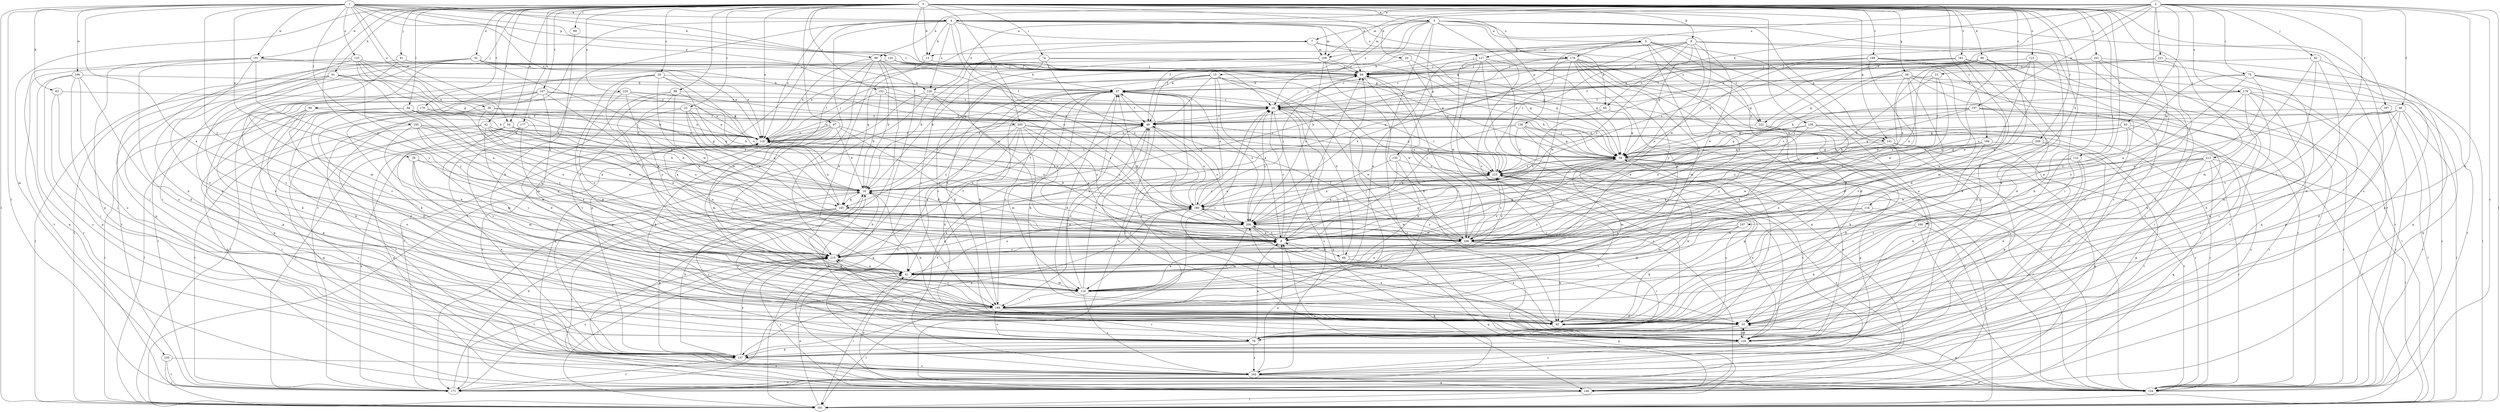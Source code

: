 strict digraph  {
0;
1;
2;
3;
4;
5;
7;
8;
9;
10;
13;
15;
16;
20;
21;
22;
24;
32;
33;
34;
38;
39;
41;
42;
46;
49;
56;
58;
61;
63;
65;
66;
67;
69;
74;
75;
76;
80;
81;
82;
83;
84;
86;
88;
93;
94;
97;
98;
100;
101;
105;
107;
109;
110;
116;
119;
122;
123;
125;
126;
127;
128;
134;
135;
136;
137;
141;
145;
146;
152;
154;
156;
161;
162;
167;
168;
170;
171;
177;
178;
179;
180;
181;
184;
187;
188;
189;
191;
196;
197;
198;
205;
206;
209;
212;
215;
220;
221;
222;
223;
0 -> 3  [label=a];
0 -> 9  [label=b];
0 -> 10  [label=b];
0 -> 13  [label=b];
0 -> 20  [label=c];
0 -> 21  [label=c];
0 -> 22  [label=c];
0 -> 32  [label=d];
0 -> 34  [label=e];
0 -> 42  [label=f];
0 -> 56  [label=g];
0 -> 58  [label=g];
0 -> 61  [label=h];
0 -> 69  [label=i];
0 -> 74  [label=i];
0 -> 80  [label=j];
0 -> 81  [label=j];
0 -> 86  [label=k];
0 -> 94  [label=l];
0 -> 97  [label=l];
0 -> 98  [label=l];
0 -> 105  [label=m];
0 -> 116  [label=n];
0 -> 119  [label=n];
0 -> 122  [label=o];
0 -> 123  [label=o];
0 -> 141  [label=q];
0 -> 152  [label=r];
0 -> 156  [label=s];
0 -> 161  [label=s];
0 -> 162  [label=s];
0 -> 167  [label=t];
0 -> 168  [label=t];
0 -> 170  [label=t];
0 -> 177  [label=u];
0 -> 181  [label=v];
0 -> 184  [label=v];
0 -> 187  [label=v];
0 -> 188  [label=v];
0 -> 191  [label=w];
0 -> 205  [label=x];
0 -> 209  [label=y];
0 -> 212  [label=y];
0 -> 215  [label=y];
0 -> 220  [label=z];
1 -> 4  [label=a];
1 -> 24  [label=c];
1 -> 34  [label=e];
1 -> 38  [label=e];
1 -> 39  [label=e];
1 -> 41  [label=e];
1 -> 63  [label=h];
1 -> 88  [label=k];
1 -> 100  [label=l];
1 -> 101  [label=l];
1 -> 125  [label=o];
1 -> 126  [label=o];
1 -> 134  [label=p];
1 -> 141  [label=q];
1 -> 171  [label=t];
1 -> 178  [label=u];
1 -> 191  [label=w];
1 -> 196  [label=w];
1 -> 205  [label=x];
1 -> 215  [label=y];
2 -> 4  [label=a];
2 -> 24  [label=c];
2 -> 46  [label=f];
2 -> 49  [label=f];
2 -> 65  [label=h];
2 -> 75  [label=i];
2 -> 76  [label=i];
2 -> 82  [label=j];
2 -> 83  [label=j];
2 -> 88  [label=k];
2 -> 93  [label=k];
2 -> 101  [label=l];
2 -> 107  [label=m];
2 -> 109  [label=m];
2 -> 154  [label=r];
2 -> 178  [label=u];
2 -> 179  [label=u];
2 -> 197  [label=w];
2 -> 221  [label=z];
2 -> 222  [label=z];
3 -> 5  [label=a];
3 -> 7  [label=a];
3 -> 49  [label=f];
3 -> 101  [label=l];
3 -> 109  [label=m];
3 -> 126  [label=o];
3 -> 135  [label=p];
3 -> 136  [label=p];
3 -> 141  [label=q];
3 -> 145  [label=q];
3 -> 154  [label=r];
3 -> 162  [label=s];
3 -> 189  [label=v];
3 -> 198  [label=w];
4 -> 7  [label=a];
4 -> 13  [label=b];
4 -> 76  [label=i];
4 -> 84  [label=j];
4 -> 101  [label=l];
4 -> 109  [label=m];
4 -> 119  [label=n];
4 -> 126  [label=o];
4 -> 127  [label=o];
4 -> 171  [label=t];
4 -> 180  [label=u];
4 -> 189  [label=v];
4 -> 206  [label=x];
4 -> 222  [label=z];
5 -> 84  [label=j];
5 -> 93  [label=k];
5 -> 127  [label=o];
5 -> 128  [label=o];
5 -> 137  [label=p];
5 -> 215  [label=y];
5 -> 222  [label=z];
5 -> 223  [label=z];
7 -> 8  [label=a];
7 -> 58  [label=g];
7 -> 65  [label=h];
7 -> 109  [label=m];
7 -> 145  [label=q];
8 -> 24  [label=c];
8 -> 58  [label=g];
8 -> 66  [label=h];
8 -> 84  [label=j];
8 -> 206  [label=x];
8 -> 215  [label=y];
9 -> 8  [label=a];
9 -> 13  [label=b];
9 -> 33  [label=d];
9 -> 49  [label=f];
9 -> 58  [label=g];
9 -> 76  [label=i];
9 -> 145  [label=q];
9 -> 198  [label=w];
9 -> 206  [label=x];
9 -> 223  [label=z];
10 -> 15  [label=b];
10 -> 58  [label=g];
10 -> 223  [label=z];
13 -> 41  [label=e];
13 -> 84  [label=j];
15 -> 8  [label=a];
15 -> 49  [label=f];
15 -> 66  [label=h];
15 -> 67  [label=h];
15 -> 93  [label=k];
15 -> 154  [label=r];
15 -> 180  [label=u];
15 -> 189  [label=v];
15 -> 198  [label=w];
16 -> 24  [label=c];
16 -> 49  [label=f];
16 -> 76  [label=i];
16 -> 145  [label=q];
16 -> 171  [label=t];
16 -> 180  [label=u];
20 -> 41  [label=e];
20 -> 67  [label=h];
20 -> 145  [label=q];
20 -> 180  [label=u];
20 -> 189  [label=v];
20 -> 198  [label=w];
20 -> 215  [label=y];
21 -> 16  [label=b];
21 -> 67  [label=h];
21 -> 198  [label=w];
21 -> 206  [label=x];
22 -> 8  [label=a];
22 -> 49  [label=f];
22 -> 119  [label=n];
22 -> 145  [label=q];
22 -> 154  [label=r];
22 -> 189  [label=v];
22 -> 206  [label=x];
24 -> 49  [label=f];
24 -> 84  [label=j];
24 -> 119  [label=n];
24 -> 146  [label=q];
24 -> 162  [label=s];
24 -> 198  [label=w];
32 -> 16  [label=b];
32 -> 33  [label=d];
32 -> 49  [label=f];
32 -> 76  [label=i];
32 -> 84  [label=j];
32 -> 101  [label=l];
32 -> 119  [label=n];
32 -> 171  [label=t];
33 -> 76  [label=i];
33 -> 128  [label=o];
33 -> 137  [label=p];
34 -> 16  [label=b];
34 -> 110  [label=m];
34 -> 119  [label=n];
34 -> 154  [label=r];
34 -> 189  [label=v];
34 -> 223  [label=z];
38 -> 49  [label=f];
38 -> 119  [label=n];
38 -> 146  [label=q];
38 -> 198  [label=w];
39 -> 110  [label=m];
39 -> 128  [label=o];
39 -> 198  [label=w];
39 -> 215  [label=y];
39 -> 223  [label=z];
41 -> 101  [label=l];
41 -> 110  [label=m];
41 -> 180  [label=u];
41 -> 223  [label=z];
42 -> 8  [label=a];
42 -> 16  [label=b];
42 -> 41  [label=e];
42 -> 76  [label=i];
42 -> 119  [label=n];
42 -> 146  [label=q];
42 -> 206  [label=x];
46 -> 8  [label=a];
46 -> 33  [label=d];
46 -> 49  [label=f];
46 -> 58  [label=g];
46 -> 93  [label=k];
46 -> 101  [label=l];
46 -> 110  [label=m];
46 -> 154  [label=r];
49 -> 119  [label=n];
49 -> 180  [label=u];
49 -> 189  [label=v];
49 -> 206  [label=x];
56 -> 8  [label=a];
56 -> 33  [label=d];
56 -> 49  [label=f];
56 -> 67  [label=h];
56 -> 101  [label=l];
56 -> 154  [label=r];
56 -> 189  [label=v];
56 -> 215  [label=y];
58 -> 24  [label=c];
58 -> 67  [label=h];
58 -> 76  [label=i];
58 -> 93  [label=k];
58 -> 110  [label=m];
58 -> 128  [label=o];
58 -> 137  [label=p];
58 -> 154  [label=r];
58 -> 180  [label=u];
58 -> 223  [label=z];
61 -> 8  [label=a];
61 -> 67  [label=h];
61 -> 101  [label=l];
61 -> 137  [label=p];
61 -> 189  [label=v];
61 -> 215  [label=y];
63 -> 24  [label=c];
63 -> 76  [label=i];
63 -> 137  [label=p];
65 -> 49  [label=f];
65 -> 58  [label=g];
65 -> 206  [label=x];
66 -> 24  [label=c];
66 -> 146  [label=q];
66 -> 223  [label=z];
67 -> 24  [label=c];
67 -> 33  [label=d];
67 -> 41  [label=e];
67 -> 49  [label=f];
67 -> 93  [label=k];
67 -> 128  [label=o];
67 -> 162  [label=s];
67 -> 189  [label=v];
67 -> 206  [label=x];
67 -> 215  [label=y];
69 -> 93  [label=k];
74 -> 16  [label=b];
74 -> 58  [label=g];
74 -> 84  [label=j];
74 -> 180  [label=u];
74 -> 189  [label=v];
75 -> 8  [label=a];
75 -> 67  [label=h];
75 -> 101  [label=l];
75 -> 146  [label=q];
75 -> 154  [label=r];
75 -> 180  [label=u];
75 -> 215  [label=y];
76 -> 8  [label=a];
76 -> 137  [label=p];
76 -> 162  [label=s];
76 -> 189  [label=v];
76 -> 223  [label=z];
80 -> 33  [label=d];
80 -> 49  [label=f];
80 -> 101  [label=l];
80 -> 128  [label=o];
80 -> 137  [label=p];
81 -> 76  [label=i];
81 -> 84  [label=j];
81 -> 189  [label=v];
82 -> 33  [label=d];
82 -> 84  [label=j];
82 -> 110  [label=m];
82 -> 137  [label=p];
82 -> 189  [label=v];
83 -> 58  [label=g];
83 -> 119  [label=n];
83 -> 128  [label=o];
83 -> 162  [label=s];
83 -> 198  [label=w];
83 -> 223  [label=z];
84 -> 67  [label=h];
84 -> 189  [label=v];
86 -> 8  [label=a];
86 -> 16  [label=b];
86 -> 58  [label=g];
86 -> 84  [label=j];
86 -> 110  [label=m];
86 -> 128  [label=o];
86 -> 180  [label=u];
86 -> 206  [label=x];
88 -> 16  [label=b];
88 -> 84  [label=j];
88 -> 101  [label=l];
88 -> 119  [label=n];
88 -> 137  [label=p];
88 -> 162  [label=s];
88 -> 215  [label=y];
93 -> 8  [label=a];
93 -> 16  [label=b];
93 -> 58  [label=g];
94 -> 8  [label=a];
94 -> 16  [label=b];
94 -> 49  [label=f];
94 -> 101  [label=l];
94 -> 154  [label=r];
94 -> 215  [label=y];
97 -> 8  [label=a];
97 -> 16  [label=b];
97 -> 41  [label=e];
97 -> 93  [label=k];
97 -> 110  [label=m];
97 -> 119  [label=n];
97 -> 162  [label=s];
97 -> 206  [label=x];
98 -> 24  [label=c];
98 -> 33  [label=d];
98 -> 41  [label=e];
98 -> 119  [label=n];
98 -> 198  [label=w];
98 -> 215  [label=y];
100 -> 8  [label=a];
100 -> 41  [label=e];
100 -> 119  [label=n];
100 -> 171  [label=t];
100 -> 206  [label=x];
100 -> 215  [label=y];
100 -> 223  [label=z];
101 -> 41  [label=e];
105 -> 101  [label=l];
105 -> 162  [label=s];
105 -> 171  [label=t];
107 -> 8  [label=a];
107 -> 93  [label=k];
107 -> 110  [label=m];
107 -> 189  [label=v];
107 -> 215  [label=y];
109 -> 16  [label=b];
109 -> 84  [label=j];
109 -> 93  [label=k];
109 -> 119  [label=n];
109 -> 206  [label=x];
110 -> 8  [label=a];
110 -> 49  [label=f];
110 -> 67  [label=h];
110 -> 162  [label=s];
110 -> 189  [label=v];
116 -> 110  [label=m];
116 -> 154  [label=r];
116 -> 206  [label=x];
119 -> 58  [label=g];
119 -> 84  [label=j];
119 -> 180  [label=u];
119 -> 206  [label=x];
122 -> 8  [label=a];
122 -> 33  [label=d];
122 -> 128  [label=o];
122 -> 223  [label=z];
123 -> 8  [label=a];
123 -> 58  [label=g];
123 -> 84  [label=j];
123 -> 162  [label=s];
123 -> 198  [label=w];
125 -> 16  [label=b];
125 -> 58  [label=g];
125 -> 84  [label=j];
125 -> 119  [label=n];
125 -> 171  [label=t];
125 -> 189  [label=v];
125 -> 223  [label=z];
126 -> 24  [label=c];
126 -> 137  [label=p];
126 -> 146  [label=q];
126 -> 198  [label=w];
126 -> 223  [label=z];
127 -> 41  [label=e];
127 -> 58  [label=g];
127 -> 76  [label=i];
127 -> 84  [label=j];
127 -> 128  [label=o];
127 -> 146  [label=q];
127 -> 198  [label=w];
128 -> 16  [label=b];
128 -> 33  [label=d];
128 -> 49  [label=f];
128 -> 162  [label=s];
128 -> 206  [label=x];
128 -> 215  [label=y];
134 -> 49  [label=f];
134 -> 58  [label=g];
134 -> 67  [label=h];
134 -> 84  [label=j];
134 -> 110  [label=m];
135 -> 8  [label=a];
135 -> 41  [label=e];
135 -> 206  [label=x];
135 -> 223  [label=z];
136 -> 8  [label=a];
136 -> 58  [label=g];
136 -> 101  [label=l];
136 -> 119  [label=n];
136 -> 154  [label=r];
136 -> 171  [label=t];
136 -> 223  [label=z];
137 -> 16  [label=b];
137 -> 24  [label=c];
137 -> 119  [label=n];
137 -> 162  [label=s];
137 -> 171  [label=t];
137 -> 215  [label=y];
141 -> 41  [label=e];
141 -> 58  [label=g];
141 -> 137  [label=p];
141 -> 146  [label=q];
141 -> 154  [label=r];
141 -> 180  [label=u];
145 -> 8  [label=a];
145 -> 76  [label=i];
145 -> 93  [label=k];
145 -> 119  [label=n];
145 -> 137  [label=p];
145 -> 154  [label=r];
145 -> 223  [label=z];
146 -> 67  [label=h];
146 -> 84  [label=j];
146 -> 101  [label=l];
146 -> 215  [label=y];
152 -> 16  [label=b];
152 -> 24  [label=c];
152 -> 171  [label=t];
152 -> 206  [label=x];
154 -> 33  [label=d];
154 -> 41  [label=e];
156 -> 41  [label=e];
156 -> 58  [label=g];
156 -> 76  [label=i];
156 -> 119  [label=n];
156 -> 154  [label=r];
156 -> 206  [label=x];
156 -> 223  [label=z];
161 -> 24  [label=c];
161 -> 76  [label=i];
161 -> 84  [label=j];
161 -> 93  [label=k];
161 -> 146  [label=q];
161 -> 171  [label=t];
162 -> 8  [label=a];
162 -> 146  [label=q];
162 -> 154  [label=r];
162 -> 171  [label=t];
167 -> 8  [label=a];
167 -> 24  [label=c];
167 -> 93  [label=k];
167 -> 101  [label=l];
167 -> 110  [label=m];
167 -> 119  [label=n];
167 -> 137  [label=p];
167 -> 171  [label=t];
168 -> 8  [label=a];
168 -> 93  [label=k];
168 -> 146  [label=q];
170 -> 16  [label=b];
170 -> 33  [label=d];
170 -> 49  [label=f];
170 -> 93  [label=k];
170 -> 137  [label=p];
171 -> 8  [label=a];
171 -> 16  [label=b];
171 -> 49  [label=f];
171 -> 119  [label=n];
171 -> 215  [label=y];
171 -> 223  [label=z];
177 -> 41  [label=e];
177 -> 58  [label=g];
177 -> 119  [label=n];
177 -> 146  [label=q];
177 -> 171  [label=t];
178 -> 16  [label=b];
178 -> 24  [label=c];
178 -> 33  [label=d];
178 -> 41  [label=e];
178 -> 84  [label=j];
178 -> 110  [label=m];
178 -> 128  [label=o];
178 -> 154  [label=r];
178 -> 198  [label=w];
178 -> 206  [label=x];
178 -> 215  [label=y];
179 -> 24  [label=c];
179 -> 33  [label=d];
179 -> 76  [label=i];
179 -> 93  [label=k];
179 -> 137  [label=p];
179 -> 154  [label=r];
179 -> 215  [label=y];
179 -> 223  [label=z];
180 -> 16  [label=b];
180 -> 33  [label=d];
180 -> 67  [label=h];
180 -> 84  [label=j];
180 -> 93  [label=k];
180 -> 110  [label=m];
180 -> 137  [label=p];
180 -> 198  [label=w];
180 -> 206  [label=x];
181 -> 24  [label=c];
181 -> 33  [label=d];
181 -> 49  [label=f];
181 -> 84  [label=j];
181 -> 93  [label=k];
181 -> 154  [label=r];
181 -> 198  [label=w];
181 -> 223  [label=z];
184 -> 58  [label=g];
184 -> 93  [label=k];
184 -> 101  [label=l];
184 -> 198  [label=w];
187 -> 49  [label=f];
187 -> 101  [label=l];
187 -> 154  [label=r];
188 -> 24  [label=c];
188 -> 41  [label=e];
188 -> 58  [label=g];
188 -> 84  [label=j];
188 -> 128  [label=o];
188 -> 154  [label=r];
188 -> 198  [label=w];
189 -> 24  [label=c];
189 -> 33  [label=d];
189 -> 67  [label=h];
189 -> 76  [label=i];
189 -> 84  [label=j];
189 -> 93  [label=k];
189 -> 101  [label=l];
189 -> 215  [label=y];
191 -> 84  [label=j];
191 -> 93  [label=k];
191 -> 119  [label=n];
191 -> 128  [label=o];
191 -> 137  [label=p];
191 -> 146  [label=q];
191 -> 215  [label=y];
196 -> 33  [label=d];
196 -> 67  [label=h];
196 -> 76  [label=i];
196 -> 128  [label=o];
196 -> 154  [label=r];
196 -> 162  [label=s];
197 -> 16  [label=b];
197 -> 49  [label=f];
197 -> 58  [label=g];
197 -> 76  [label=i];
197 -> 154  [label=r];
197 -> 171  [label=t];
197 -> 223  [label=z];
198 -> 41  [label=e];
198 -> 49  [label=f];
198 -> 67  [label=h];
198 -> 76  [label=i];
198 -> 84  [label=j];
198 -> 93  [label=k];
198 -> 110  [label=m];
198 -> 180  [label=u];
198 -> 223  [label=z];
205 -> 8  [label=a];
205 -> 58  [label=g];
205 -> 93  [label=k];
205 -> 110  [label=m];
205 -> 119  [label=n];
205 -> 146  [label=q];
205 -> 162  [label=s];
205 -> 206  [label=x];
205 -> 223  [label=z];
206 -> 8  [label=a];
206 -> 24  [label=c];
206 -> 128  [label=o];
206 -> 189  [label=v];
206 -> 198  [label=w];
206 -> 215  [label=y];
209 -> 58  [label=g];
209 -> 128  [label=o];
209 -> 171  [label=t];
209 -> 180  [label=u];
209 -> 198  [label=w];
212 -> 93  [label=k];
212 -> 101  [label=l];
212 -> 137  [label=p];
212 -> 146  [label=q];
212 -> 154  [label=r];
212 -> 189  [label=v];
212 -> 198  [label=w];
212 -> 223  [label=z];
215 -> 16  [label=b];
215 -> 41  [label=e];
215 -> 49  [label=f];
215 -> 58  [label=g];
215 -> 101  [label=l];
215 -> 119  [label=n];
215 -> 171  [label=t];
220 -> 16  [label=b];
220 -> 24  [label=c];
220 -> 41  [label=e];
220 -> 49  [label=f];
220 -> 93  [label=k];
220 -> 198  [label=w];
221 -> 24  [label=c];
221 -> 41  [label=e];
221 -> 84  [label=j];
221 -> 146  [label=q];
222 -> 93  [label=k];
222 -> 119  [label=n];
222 -> 154  [label=r];
222 -> 215  [label=y];
223 -> 16  [label=b];
223 -> 24  [label=c];
223 -> 128  [label=o];
223 -> 154  [label=r];
223 -> 180  [label=u];
223 -> 206  [label=x];
}
